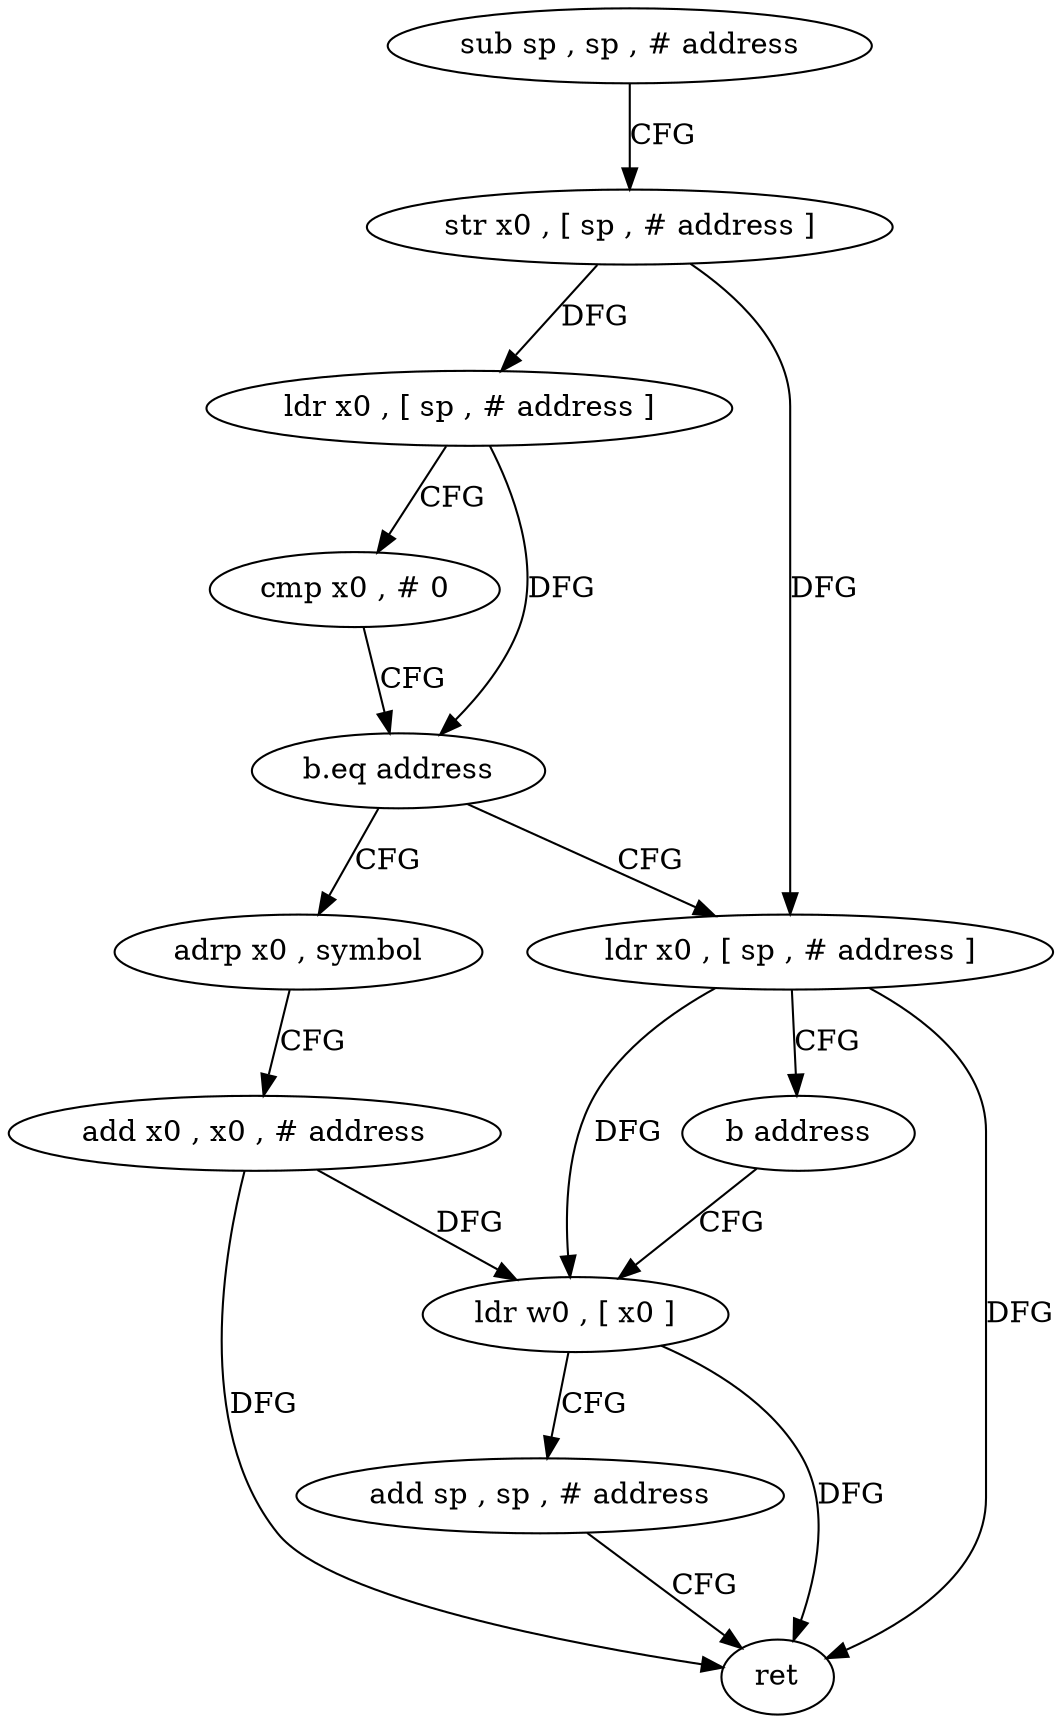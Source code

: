 digraph "func" {
"4209092" [label = "sub sp , sp , # address" ]
"4209096" [label = "str x0 , [ sp , # address ]" ]
"4209100" [label = "ldr x0 , [ sp , # address ]" ]
"4209104" [label = "cmp x0 , # 0" ]
"4209108" [label = "b.eq address" ]
"4209120" [label = "adrp x0 , symbol" ]
"4209112" [label = "ldr x0 , [ sp , # address ]" ]
"4209124" [label = "add x0 , x0 , # address" ]
"4209128" [label = "ldr w0 , [ x0 ]" ]
"4209116" [label = "b address" ]
"4209132" [label = "add sp , sp , # address" ]
"4209136" [label = "ret" ]
"4209092" -> "4209096" [ label = "CFG" ]
"4209096" -> "4209100" [ label = "DFG" ]
"4209096" -> "4209112" [ label = "DFG" ]
"4209100" -> "4209104" [ label = "CFG" ]
"4209100" -> "4209108" [ label = "DFG" ]
"4209104" -> "4209108" [ label = "CFG" ]
"4209108" -> "4209120" [ label = "CFG" ]
"4209108" -> "4209112" [ label = "CFG" ]
"4209120" -> "4209124" [ label = "CFG" ]
"4209112" -> "4209116" [ label = "CFG" ]
"4209112" -> "4209128" [ label = "DFG" ]
"4209112" -> "4209136" [ label = "DFG" ]
"4209124" -> "4209128" [ label = "DFG" ]
"4209124" -> "4209136" [ label = "DFG" ]
"4209128" -> "4209132" [ label = "CFG" ]
"4209128" -> "4209136" [ label = "DFG" ]
"4209116" -> "4209128" [ label = "CFG" ]
"4209132" -> "4209136" [ label = "CFG" ]
}
